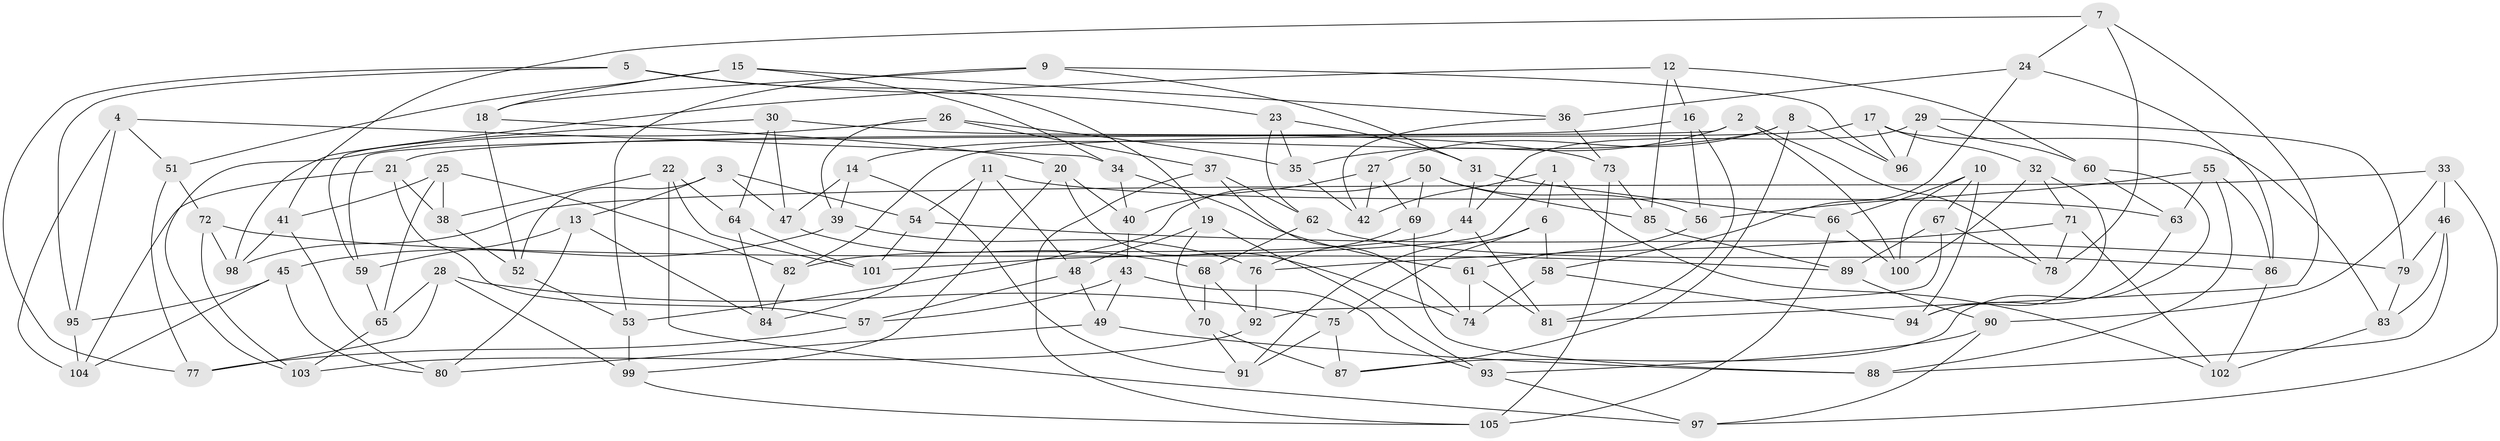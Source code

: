 // coarse degree distribution, {2: 0.07142857142857142, 3: 0.16666666666666666, 5: 0.11904761904761904, 4: 0.38095238095238093, 7: 0.047619047619047616, 6: 0.09523809523809523, 17: 0.023809523809523808, 11: 0.047619047619047616, 8: 0.023809523809523808, 13: 0.023809523809523808}
// Generated by graph-tools (version 1.1) at 2025/02/03/04/25 22:02:22]
// undirected, 105 vertices, 210 edges
graph export_dot {
graph [start="1"]
  node [color=gray90,style=filled];
  1;
  2;
  3;
  4;
  5;
  6;
  7;
  8;
  9;
  10;
  11;
  12;
  13;
  14;
  15;
  16;
  17;
  18;
  19;
  20;
  21;
  22;
  23;
  24;
  25;
  26;
  27;
  28;
  29;
  30;
  31;
  32;
  33;
  34;
  35;
  36;
  37;
  38;
  39;
  40;
  41;
  42;
  43;
  44;
  45;
  46;
  47;
  48;
  49;
  50;
  51;
  52;
  53;
  54;
  55;
  56;
  57;
  58;
  59;
  60;
  61;
  62;
  63;
  64;
  65;
  66;
  67;
  68;
  69;
  70;
  71;
  72;
  73;
  74;
  75;
  76;
  77;
  78;
  79;
  80;
  81;
  82;
  83;
  84;
  85;
  86;
  87;
  88;
  89;
  90;
  91;
  92;
  93;
  94;
  95;
  96;
  97;
  98;
  99;
  100;
  101;
  102;
  103;
  104;
  105;
  1 -- 6;
  1 -- 101;
  1 -- 42;
  1 -- 102;
  2 -- 59;
  2 -- 100;
  2 -- 78;
  2 -- 35;
  3 -- 47;
  3 -- 54;
  3 -- 52;
  3 -- 13;
  4 -- 34;
  4 -- 104;
  4 -- 95;
  4 -- 51;
  5 -- 19;
  5 -- 95;
  5 -- 77;
  5 -- 23;
  6 -- 58;
  6 -- 75;
  6 -- 91;
  7 -- 41;
  7 -- 81;
  7 -- 78;
  7 -- 24;
  8 -- 27;
  8 -- 96;
  8 -- 87;
  8 -- 14;
  9 -- 18;
  9 -- 31;
  9 -- 53;
  9 -- 96;
  10 -- 94;
  10 -- 66;
  10 -- 67;
  10 -- 100;
  11 -- 54;
  11 -- 84;
  11 -- 48;
  11 -- 63;
  12 -- 98;
  12 -- 16;
  12 -- 60;
  12 -- 85;
  13 -- 80;
  13 -- 59;
  13 -- 84;
  14 -- 39;
  14 -- 47;
  14 -- 91;
  15 -- 51;
  15 -- 34;
  15 -- 18;
  15 -- 36;
  16 -- 56;
  16 -- 81;
  16 -- 21;
  17 -- 32;
  17 -- 82;
  17 -- 96;
  17 -- 83;
  18 -- 52;
  18 -- 20;
  19 -- 70;
  19 -- 48;
  19 -- 93;
  20 -- 40;
  20 -- 74;
  20 -- 99;
  21 -- 57;
  21 -- 104;
  21 -- 38;
  22 -- 38;
  22 -- 101;
  22 -- 64;
  22 -- 97;
  23 -- 31;
  23 -- 35;
  23 -- 62;
  24 -- 58;
  24 -- 36;
  24 -- 86;
  25 -- 38;
  25 -- 82;
  25 -- 41;
  25 -- 65;
  26 -- 103;
  26 -- 37;
  26 -- 39;
  26 -- 35;
  27 -- 69;
  27 -- 42;
  27 -- 40;
  28 -- 99;
  28 -- 77;
  28 -- 75;
  28 -- 65;
  29 -- 96;
  29 -- 44;
  29 -- 60;
  29 -- 79;
  30 -- 47;
  30 -- 73;
  30 -- 59;
  30 -- 64;
  31 -- 66;
  31 -- 44;
  32 -- 71;
  32 -- 100;
  32 -- 94;
  33 -- 46;
  33 -- 98;
  33 -- 90;
  33 -- 97;
  34 -- 61;
  34 -- 40;
  35 -- 42;
  36 -- 73;
  36 -- 42;
  37 -- 74;
  37 -- 105;
  37 -- 62;
  38 -- 52;
  39 -- 76;
  39 -- 45;
  40 -- 43;
  41 -- 98;
  41 -- 80;
  43 -- 57;
  43 -- 93;
  43 -- 49;
  44 -- 81;
  44 -- 82;
  45 -- 95;
  45 -- 80;
  45 -- 104;
  46 -- 88;
  46 -- 79;
  46 -- 83;
  47 -- 68;
  48 -- 49;
  48 -- 57;
  49 -- 88;
  49 -- 80;
  50 -- 56;
  50 -- 69;
  50 -- 53;
  50 -- 85;
  51 -- 77;
  51 -- 72;
  52 -- 53;
  53 -- 99;
  54 -- 101;
  54 -- 79;
  55 -- 88;
  55 -- 63;
  55 -- 56;
  55 -- 86;
  56 -- 61;
  57 -- 77;
  58 -- 94;
  58 -- 74;
  59 -- 65;
  60 -- 87;
  60 -- 63;
  61 -- 81;
  61 -- 74;
  62 -- 86;
  62 -- 68;
  63 -- 94;
  64 -- 101;
  64 -- 84;
  65 -- 103;
  66 -- 105;
  66 -- 100;
  67 -- 92;
  67 -- 78;
  67 -- 89;
  68 -- 70;
  68 -- 92;
  69 -- 76;
  69 -- 88;
  70 -- 91;
  70 -- 87;
  71 -- 78;
  71 -- 76;
  71 -- 102;
  72 -- 98;
  72 -- 89;
  72 -- 103;
  73 -- 105;
  73 -- 85;
  75 -- 87;
  75 -- 91;
  76 -- 92;
  79 -- 83;
  82 -- 84;
  83 -- 102;
  85 -- 89;
  86 -- 102;
  89 -- 90;
  90 -- 97;
  90 -- 93;
  92 -- 103;
  93 -- 97;
  95 -- 104;
  99 -- 105;
}
